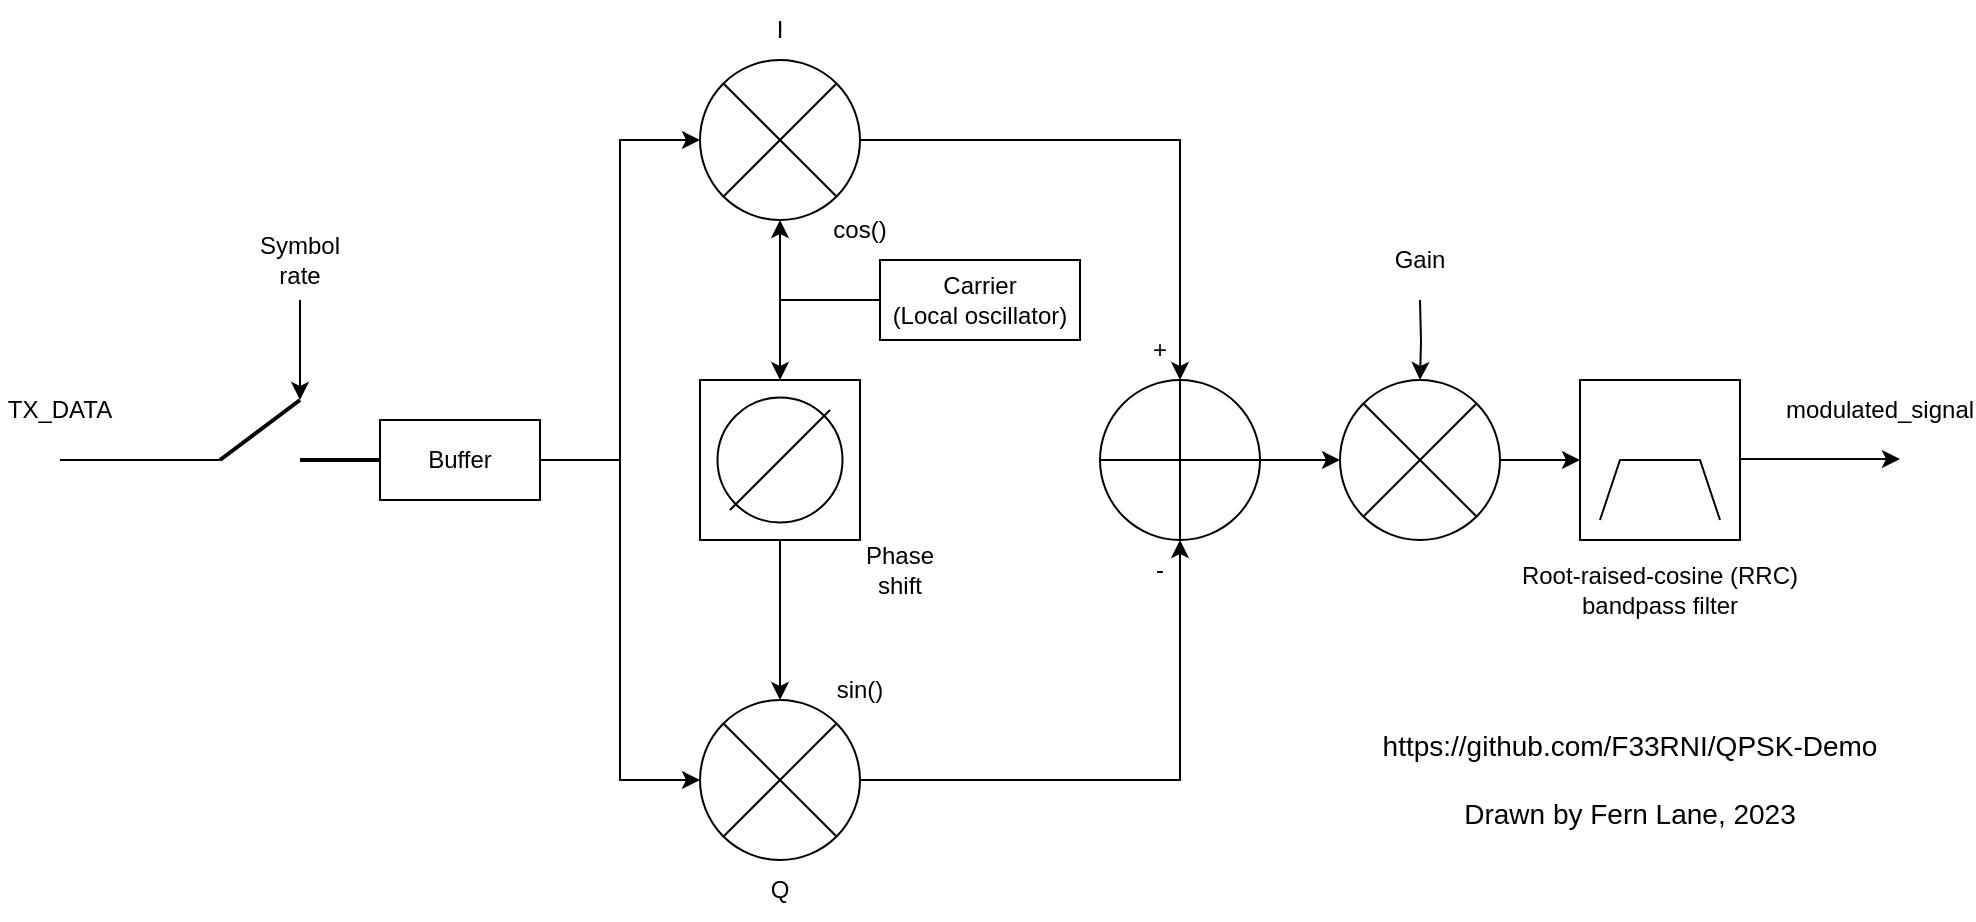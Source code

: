 <mxfile version="21.8.2" type="device">
  <diagram id="HDGeu96EwJTAYUVn2mI9" name="Page-1">
    <mxGraphModel dx="1434" dy="750" grid="1" gridSize="10" guides="1" tooltips="1" connect="1" arrows="1" fold="1" page="1" pageScale="1" pageWidth="850" pageHeight="1100" math="0" shadow="0">
      <root>
        <mxCell id="0" />
        <mxCell id="1" parent="0" />
        <mxCell id="SC3UIt4IJOYI4lEojMen-4" value="TX_DATA" style="text;html=1;strokeColor=none;fillColor=none;align=center;verticalAlign=middle;whiteSpace=wrap;rounded=0;" parent="1" vertex="1">
          <mxGeometry x="90" y="240" width="60" height="30" as="geometry" />
        </mxCell>
        <mxCell id="SC3UIt4IJOYI4lEojMen-5" value="" style="endArrow=classic;html=1;rounded=0;strokeWidth=1;" parent="1" edge="1">
          <mxGeometry width="50" height="50" relative="1" as="geometry">
            <mxPoint x="240" y="200" as="sourcePoint" />
            <mxPoint x="240" y="250" as="targetPoint" />
          </mxGeometry>
        </mxCell>
        <mxCell id="SC3UIt4IJOYI4lEojMen-30" style="edgeStyle=orthogonalEdgeStyle;rounded=0;orthogonalLoop=1;jettySize=auto;html=1;entryX=0;entryY=0.5;entryDx=0;entryDy=0;strokeWidth=1;" parent="1" source="SC3UIt4IJOYI4lEojMen-8" target="SC3UIt4IJOYI4lEojMen-9" edge="1">
          <mxGeometry relative="1" as="geometry" />
        </mxCell>
        <mxCell id="SC3UIt4IJOYI4lEojMen-32" style="edgeStyle=orthogonalEdgeStyle;rounded=0;orthogonalLoop=1;jettySize=auto;html=1;entryX=0;entryY=0.5;entryDx=0;entryDy=0;strokeWidth=1;" parent="1" source="SC3UIt4IJOYI4lEojMen-8" target="SC3UIt4IJOYI4lEojMen-15" edge="1">
          <mxGeometry relative="1" as="geometry" />
        </mxCell>
        <mxCell id="SC3UIt4IJOYI4lEojMen-8" value="Buffer" style="rounded=0;whiteSpace=wrap;html=1;" parent="1" vertex="1">
          <mxGeometry x="280" y="260" width="80" height="40" as="geometry" />
        </mxCell>
        <mxCell id="SC3UIt4IJOYI4lEojMen-26" style="edgeStyle=orthogonalEdgeStyle;rounded=0;orthogonalLoop=1;jettySize=auto;html=1;entryX=0.5;entryY=0;entryDx=0;entryDy=0;strokeWidth=1;" parent="1" source="SC3UIt4IJOYI4lEojMen-9" target="SC3UIt4IJOYI4lEojMen-24" edge="1">
          <mxGeometry relative="1" as="geometry" />
        </mxCell>
        <mxCell id="SC3UIt4IJOYI4lEojMen-9" value="" style="shape=sumEllipse;perimeter=ellipsePerimeter;whiteSpace=wrap;html=1;backgroundOutline=1;" parent="1" vertex="1">
          <mxGeometry x="440" y="80" width="80" height="80" as="geometry" />
        </mxCell>
        <mxCell id="SC3UIt4IJOYI4lEojMen-17" style="edgeStyle=orthogonalEdgeStyle;rounded=0;orthogonalLoop=1;jettySize=auto;html=1;entryX=0.5;entryY=1;entryDx=0;entryDy=0;strokeWidth=1;" parent="1" source="SC3UIt4IJOYI4lEojMen-10" target="SC3UIt4IJOYI4lEojMen-9" edge="1">
          <mxGeometry relative="1" as="geometry" />
        </mxCell>
        <mxCell id="SC3UIt4IJOYI4lEojMen-18" style="edgeStyle=orthogonalEdgeStyle;rounded=0;orthogonalLoop=1;jettySize=auto;html=1;exitX=0;exitY=0.5;exitDx=0;exitDy=0;strokeWidth=1;" parent="1" source="SC3UIt4IJOYI4lEojMen-10" target="SC3UIt4IJOYI4lEojMen-11" edge="1">
          <mxGeometry relative="1" as="geometry" />
        </mxCell>
        <mxCell id="SC3UIt4IJOYI4lEojMen-10" value="Carrier&lt;br&gt;(Local oscillator)" style="rounded=0;whiteSpace=wrap;html=1;" parent="1" vertex="1">
          <mxGeometry x="530" y="180" width="100" height="40" as="geometry" />
        </mxCell>
        <mxCell id="SC3UIt4IJOYI4lEojMen-19" style="edgeStyle=orthogonalEdgeStyle;rounded=0;orthogonalLoop=1;jettySize=auto;html=1;exitX=0.5;exitY=1;exitDx=0;exitDy=0;entryX=0.5;entryY=0;entryDx=0;entryDy=0;strokeWidth=1;" parent="1" source="SC3UIt4IJOYI4lEojMen-11" target="SC3UIt4IJOYI4lEojMen-15" edge="1">
          <mxGeometry relative="1" as="geometry" />
        </mxCell>
        <mxCell id="SC3UIt4IJOYI4lEojMen-25" style="edgeStyle=orthogonalEdgeStyle;rounded=0;orthogonalLoop=1;jettySize=auto;html=1;entryX=0.5;entryY=1;entryDx=0;entryDy=0;strokeWidth=1;" parent="1" source="SC3UIt4IJOYI4lEojMen-15" target="SC3UIt4IJOYI4lEojMen-24" edge="1">
          <mxGeometry relative="1" as="geometry" />
        </mxCell>
        <mxCell id="SC3UIt4IJOYI4lEojMen-15" value="" style="shape=sumEllipse;perimeter=ellipsePerimeter;whiteSpace=wrap;html=1;backgroundOutline=1;" parent="1" vertex="1">
          <mxGeometry x="440" y="400" width="80" height="80" as="geometry" />
        </mxCell>
        <mxCell id="SC3UIt4IJOYI4lEojMen-20" value="Phase shift" style="text;html=1;strokeColor=none;fillColor=none;align=center;verticalAlign=middle;whiteSpace=wrap;rounded=0;" parent="1" vertex="1">
          <mxGeometry x="510" y="320" width="60" height="30" as="geometry" />
        </mxCell>
        <mxCell id="SC3UIt4IJOYI4lEojMen-21" value="sin()" style="text;html=1;strokeColor=none;fillColor=none;align=center;verticalAlign=middle;whiteSpace=wrap;rounded=0;" parent="1" vertex="1">
          <mxGeometry x="490" y="380" width="60" height="30" as="geometry" />
        </mxCell>
        <mxCell id="SC3UIt4IJOYI4lEojMen-22" value="cos()" style="text;html=1;strokeColor=none;fillColor=none;align=center;verticalAlign=middle;whiteSpace=wrap;rounded=0;" parent="1" vertex="1">
          <mxGeometry x="490" y="150" width="60" height="30" as="geometry" />
        </mxCell>
        <mxCell id="SC3UIt4IJOYI4lEojMen-35" style="edgeStyle=orthogonalEdgeStyle;rounded=0;orthogonalLoop=1;jettySize=auto;html=1;strokeWidth=1;" parent="1" source="SC3UIt4IJOYI4lEojMen-24" target="SC3UIt4IJOYI4lEojMen-34" edge="1">
          <mxGeometry relative="1" as="geometry" />
        </mxCell>
        <mxCell id="SC3UIt4IJOYI4lEojMen-24" value="" style="shape=orEllipse;perimeter=ellipsePerimeter;whiteSpace=wrap;html=1;backgroundOutline=1;" parent="1" vertex="1">
          <mxGeometry x="640" y="240" width="80" height="80" as="geometry" />
        </mxCell>
        <mxCell id="SC3UIt4IJOYI4lEojMen-27" value="-" style="text;html=1;strokeColor=none;fillColor=none;align=center;verticalAlign=middle;whiteSpace=wrap;rounded=0;" parent="1" vertex="1">
          <mxGeometry x="640" y="320" width="60" height="30" as="geometry" />
        </mxCell>
        <mxCell id="SC3UIt4IJOYI4lEojMen-28" value="+" style="text;html=1;strokeColor=none;fillColor=none;align=center;verticalAlign=middle;whiteSpace=wrap;rounded=0;" parent="1" vertex="1">
          <mxGeometry x="640" y="210" width="60" height="30" as="geometry" />
        </mxCell>
        <mxCell id="0S451hwFovMWe3IVmGFd-4" style="edgeStyle=orthogonalEdgeStyle;rounded=0;orthogonalLoop=1;jettySize=auto;html=1;" parent="1" source="SC3UIt4IJOYI4lEojMen-34" edge="1">
          <mxGeometry relative="1" as="geometry">
            <mxPoint x="880" y="280" as="targetPoint" />
          </mxGeometry>
        </mxCell>
        <mxCell id="SC3UIt4IJOYI4lEojMen-34" value="" style="shape=sumEllipse;perimeter=ellipsePerimeter;whiteSpace=wrap;html=1;backgroundOutline=1;" parent="1" vertex="1">
          <mxGeometry x="760" y="240" width="80" height="80" as="geometry" />
        </mxCell>
        <mxCell id="SC3UIt4IJOYI4lEojMen-37" style="edgeStyle=orthogonalEdgeStyle;rounded=0;orthogonalLoop=1;jettySize=auto;html=1;entryX=0.5;entryY=0;entryDx=0;entryDy=0;strokeWidth=1;" parent="1" target="SC3UIt4IJOYI4lEojMen-34" edge="1">
          <mxGeometry relative="1" as="geometry">
            <mxPoint x="800" y="200" as="sourcePoint" />
          </mxGeometry>
        </mxCell>
        <mxCell id="SC3UIt4IJOYI4lEojMen-40" value="modulated_signal" style="text;html=1;strokeColor=none;fillColor=none;align=center;verticalAlign=middle;whiteSpace=wrap;rounded=0;" parent="1" vertex="1">
          <mxGeometry x="1000" y="240" width="60" height="30" as="geometry" />
        </mxCell>
        <mxCell id="0S451hwFovMWe3IVmGFd-1" value="" style="group" parent="1" vertex="1" connectable="0">
          <mxGeometry x="440" y="240" width="80" height="80" as="geometry" />
        </mxCell>
        <mxCell id="SC3UIt4IJOYI4lEojMen-11" value="" style="whiteSpace=wrap;html=1;aspect=fixed;" parent="0S451hwFovMWe3IVmGFd-1" vertex="1">
          <mxGeometry width="80" height="80" as="geometry" />
        </mxCell>
        <mxCell id="SC3UIt4IJOYI4lEojMen-12" value="" style="ellipse;whiteSpace=wrap;html=1;aspect=fixed;" parent="0S451hwFovMWe3IVmGFd-1" vertex="1">
          <mxGeometry x="8.75" y="8.75" width="62.5" height="62.5" as="geometry" />
        </mxCell>
        <mxCell id="SC3UIt4IJOYI4lEojMen-14" value="" style="endArrow=none;html=1;rounded=0;strokeWidth=1;" parent="0S451hwFovMWe3IVmGFd-1" edge="1">
          <mxGeometry width="50" height="50" relative="1" as="geometry">
            <mxPoint x="15" y="65" as="sourcePoint" />
            <mxPoint x="65" y="15" as="targetPoint" />
          </mxGeometry>
        </mxCell>
        <mxCell id="0S451hwFovMWe3IVmGFd-2" value="" style="group" parent="1" vertex="1" connectable="0">
          <mxGeometry x="200" y="250" width="80" height="30" as="geometry" />
        </mxCell>
        <mxCell id="SC3UIt4IJOYI4lEojMen-2" value="" style="endArrow=none;html=1;rounded=0;strokeWidth=2;" parent="0S451hwFovMWe3IVmGFd-2" edge="1">
          <mxGeometry width="50" height="50" relative="1" as="geometry">
            <mxPoint y="30" as="sourcePoint" />
            <mxPoint x="40" as="targetPoint" />
          </mxGeometry>
        </mxCell>
        <mxCell id="SC3UIt4IJOYI4lEojMen-3" value="" style="endArrow=none;html=1;rounded=0;strokeWidth=2;" parent="0S451hwFovMWe3IVmGFd-2" edge="1">
          <mxGeometry width="50" height="50" relative="1" as="geometry">
            <mxPoint x="40" y="30" as="sourcePoint" />
            <mxPoint x="80" y="30" as="targetPoint" />
          </mxGeometry>
        </mxCell>
        <mxCell id="0S451hwFovMWe3IVmGFd-6" style="edgeStyle=orthogonalEdgeStyle;rounded=0;orthogonalLoop=1;jettySize=auto;html=1;" parent="1" edge="1">
          <mxGeometry relative="1" as="geometry">
            <mxPoint x="1040" y="279.5" as="targetPoint" />
            <mxPoint x="960" y="279.5" as="sourcePoint" />
          </mxGeometry>
        </mxCell>
        <mxCell id="0S451hwFovMWe3IVmGFd-11" value="" style="group" parent="1" vertex="1" connectable="0">
          <mxGeometry x="880" y="240" width="80" height="80" as="geometry" />
        </mxCell>
        <mxCell id="0S451hwFovMWe3IVmGFd-8" value="" style="rounded=0;whiteSpace=wrap;html=1;container=0;" parent="0S451hwFovMWe3IVmGFd-11" vertex="1">
          <mxGeometry width="80" height="80" as="geometry" />
        </mxCell>
        <mxCell id="0S451hwFovMWe3IVmGFd-9" value="" style="endArrow=none;html=1;rounded=0;entryX=0.875;entryY=0.875;entryDx=0;entryDy=0;exitX=0.125;exitY=0.875;exitDx=0;exitDy=0;exitPerimeter=0;entryPerimeter=0;" parent="0S451hwFovMWe3IVmGFd-11" source="0S451hwFovMWe3IVmGFd-8" target="0S451hwFovMWe3IVmGFd-8" edge="1">
          <mxGeometry width="50" height="50" relative="1" as="geometry">
            <mxPoint y="80" as="sourcePoint" />
            <mxPoint x="50" y="30" as="targetPoint" />
            <Array as="points">
              <mxPoint x="20" y="40" />
              <mxPoint x="60" y="40" />
            </Array>
          </mxGeometry>
        </mxCell>
        <mxCell id="0S451hwFovMWe3IVmGFd-12" value="Root-raised-cosine (RRC) bandpass filter" style="text;html=1;strokeColor=none;fillColor=none;align=center;verticalAlign=middle;whiteSpace=wrap;rounded=0;" parent="1" vertex="1">
          <mxGeometry x="845" y="330" width="150" height="30" as="geometry" />
        </mxCell>
        <mxCell id="0S451hwFovMWe3IVmGFd-13" value="Symbol rate" style="text;html=1;strokeColor=none;fillColor=none;align=center;verticalAlign=middle;whiteSpace=wrap;rounded=0;" parent="1" vertex="1">
          <mxGeometry x="210" y="165" width="60" height="30" as="geometry" />
        </mxCell>
        <mxCell id="0S451hwFovMWe3IVmGFd-14" value="Gain" style="text;html=1;strokeColor=none;fillColor=none;align=center;verticalAlign=middle;whiteSpace=wrap;rounded=0;" parent="1" vertex="1">
          <mxGeometry x="770" y="165" width="60" height="30" as="geometry" />
        </mxCell>
        <mxCell id="0S451hwFovMWe3IVmGFd-15" value="" style="endArrow=none;html=1;rounded=0;" parent="1" edge="1">
          <mxGeometry width="50" height="50" relative="1" as="geometry">
            <mxPoint x="120" y="280" as="sourcePoint" />
            <mxPoint x="200" y="280" as="targetPoint" />
          </mxGeometry>
        </mxCell>
        <mxCell id="0S451hwFovMWe3IVmGFd-16" value="I" style="text;html=1;strokeColor=none;fillColor=none;align=center;verticalAlign=middle;whiteSpace=wrap;rounded=0;" parent="1" vertex="1">
          <mxGeometry x="450" y="50" width="60" height="30" as="geometry" />
        </mxCell>
        <mxCell id="0S451hwFovMWe3IVmGFd-17" value="Q" style="text;html=1;strokeColor=none;fillColor=none;align=center;verticalAlign=middle;whiteSpace=wrap;rounded=0;" parent="1" vertex="1">
          <mxGeometry x="450" y="480" width="60" height="30" as="geometry" />
        </mxCell>
        <mxCell id="qyJDf3u-ShKXb5SuKvfy-1" value="https://github.com/F33RNI/QPSK-Demo&lt;br&gt;&lt;br&gt;Drawn by Fern Lane, 2023" style="text;html=1;strokeColor=none;fillColor=none;align=center;verticalAlign=middle;whiteSpace=wrap;rounded=0;strokeWidth=1;fontSize=14;fontStyle=0" parent="1" vertex="1">
          <mxGeometry x="770" y="425" width="270" height="30" as="geometry" />
        </mxCell>
      </root>
    </mxGraphModel>
  </diagram>
</mxfile>
